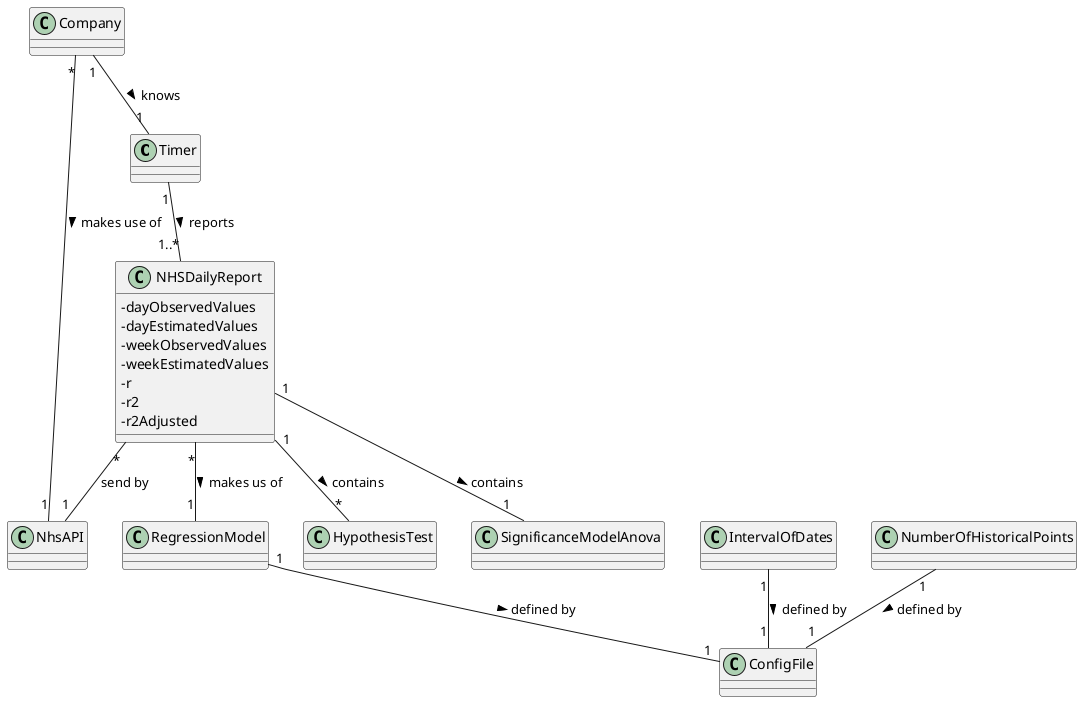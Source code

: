 @startuml

skinparam classAttributeIconSize 0

class Timer {}
class NhsAPI{}
class NHSDailyReport {
- dayObservedValues
- dayEstimatedValues
- weekObservedValues
- weekEstimatedValues
- r
- r2
- r2Adjusted
}

class RegressionModel {}

class ConfigFile {}

'The interval of dates to fit the regression model
class IntervalOfDates {}

'Number of days and number of weeks
class NumberOfHistoricalPoints {}

'hypothesis tests for regression coefficients
class HypothesisTest {}

'significance model with Anova.
class SignificanceModelAnova {}

Timer "1" -- "1..*" NHSDailyReport : reports >
Company "1" -- "1" Timer : knows >
Company "*" - "1" NhsAPI : makes use of >
NHSDailyReport "*" -- "1" NhsAPI : send by
NHSDailyReport "*" -- "1" RegressionModel : makes us of >
RegressionModel "1" -- "1" ConfigFile : defined by >

IntervalOfDates "1" -- "1" ConfigFile : defined by >
NumberOfHistoricalPoints "1" -- "1" ConfigFile : defined by >
NHSDailyReport "1" -- "*" HypothesisTest : contains >
NHSDailyReport "1" -- "1" SignificanceModelAnova : contains >


@enduml